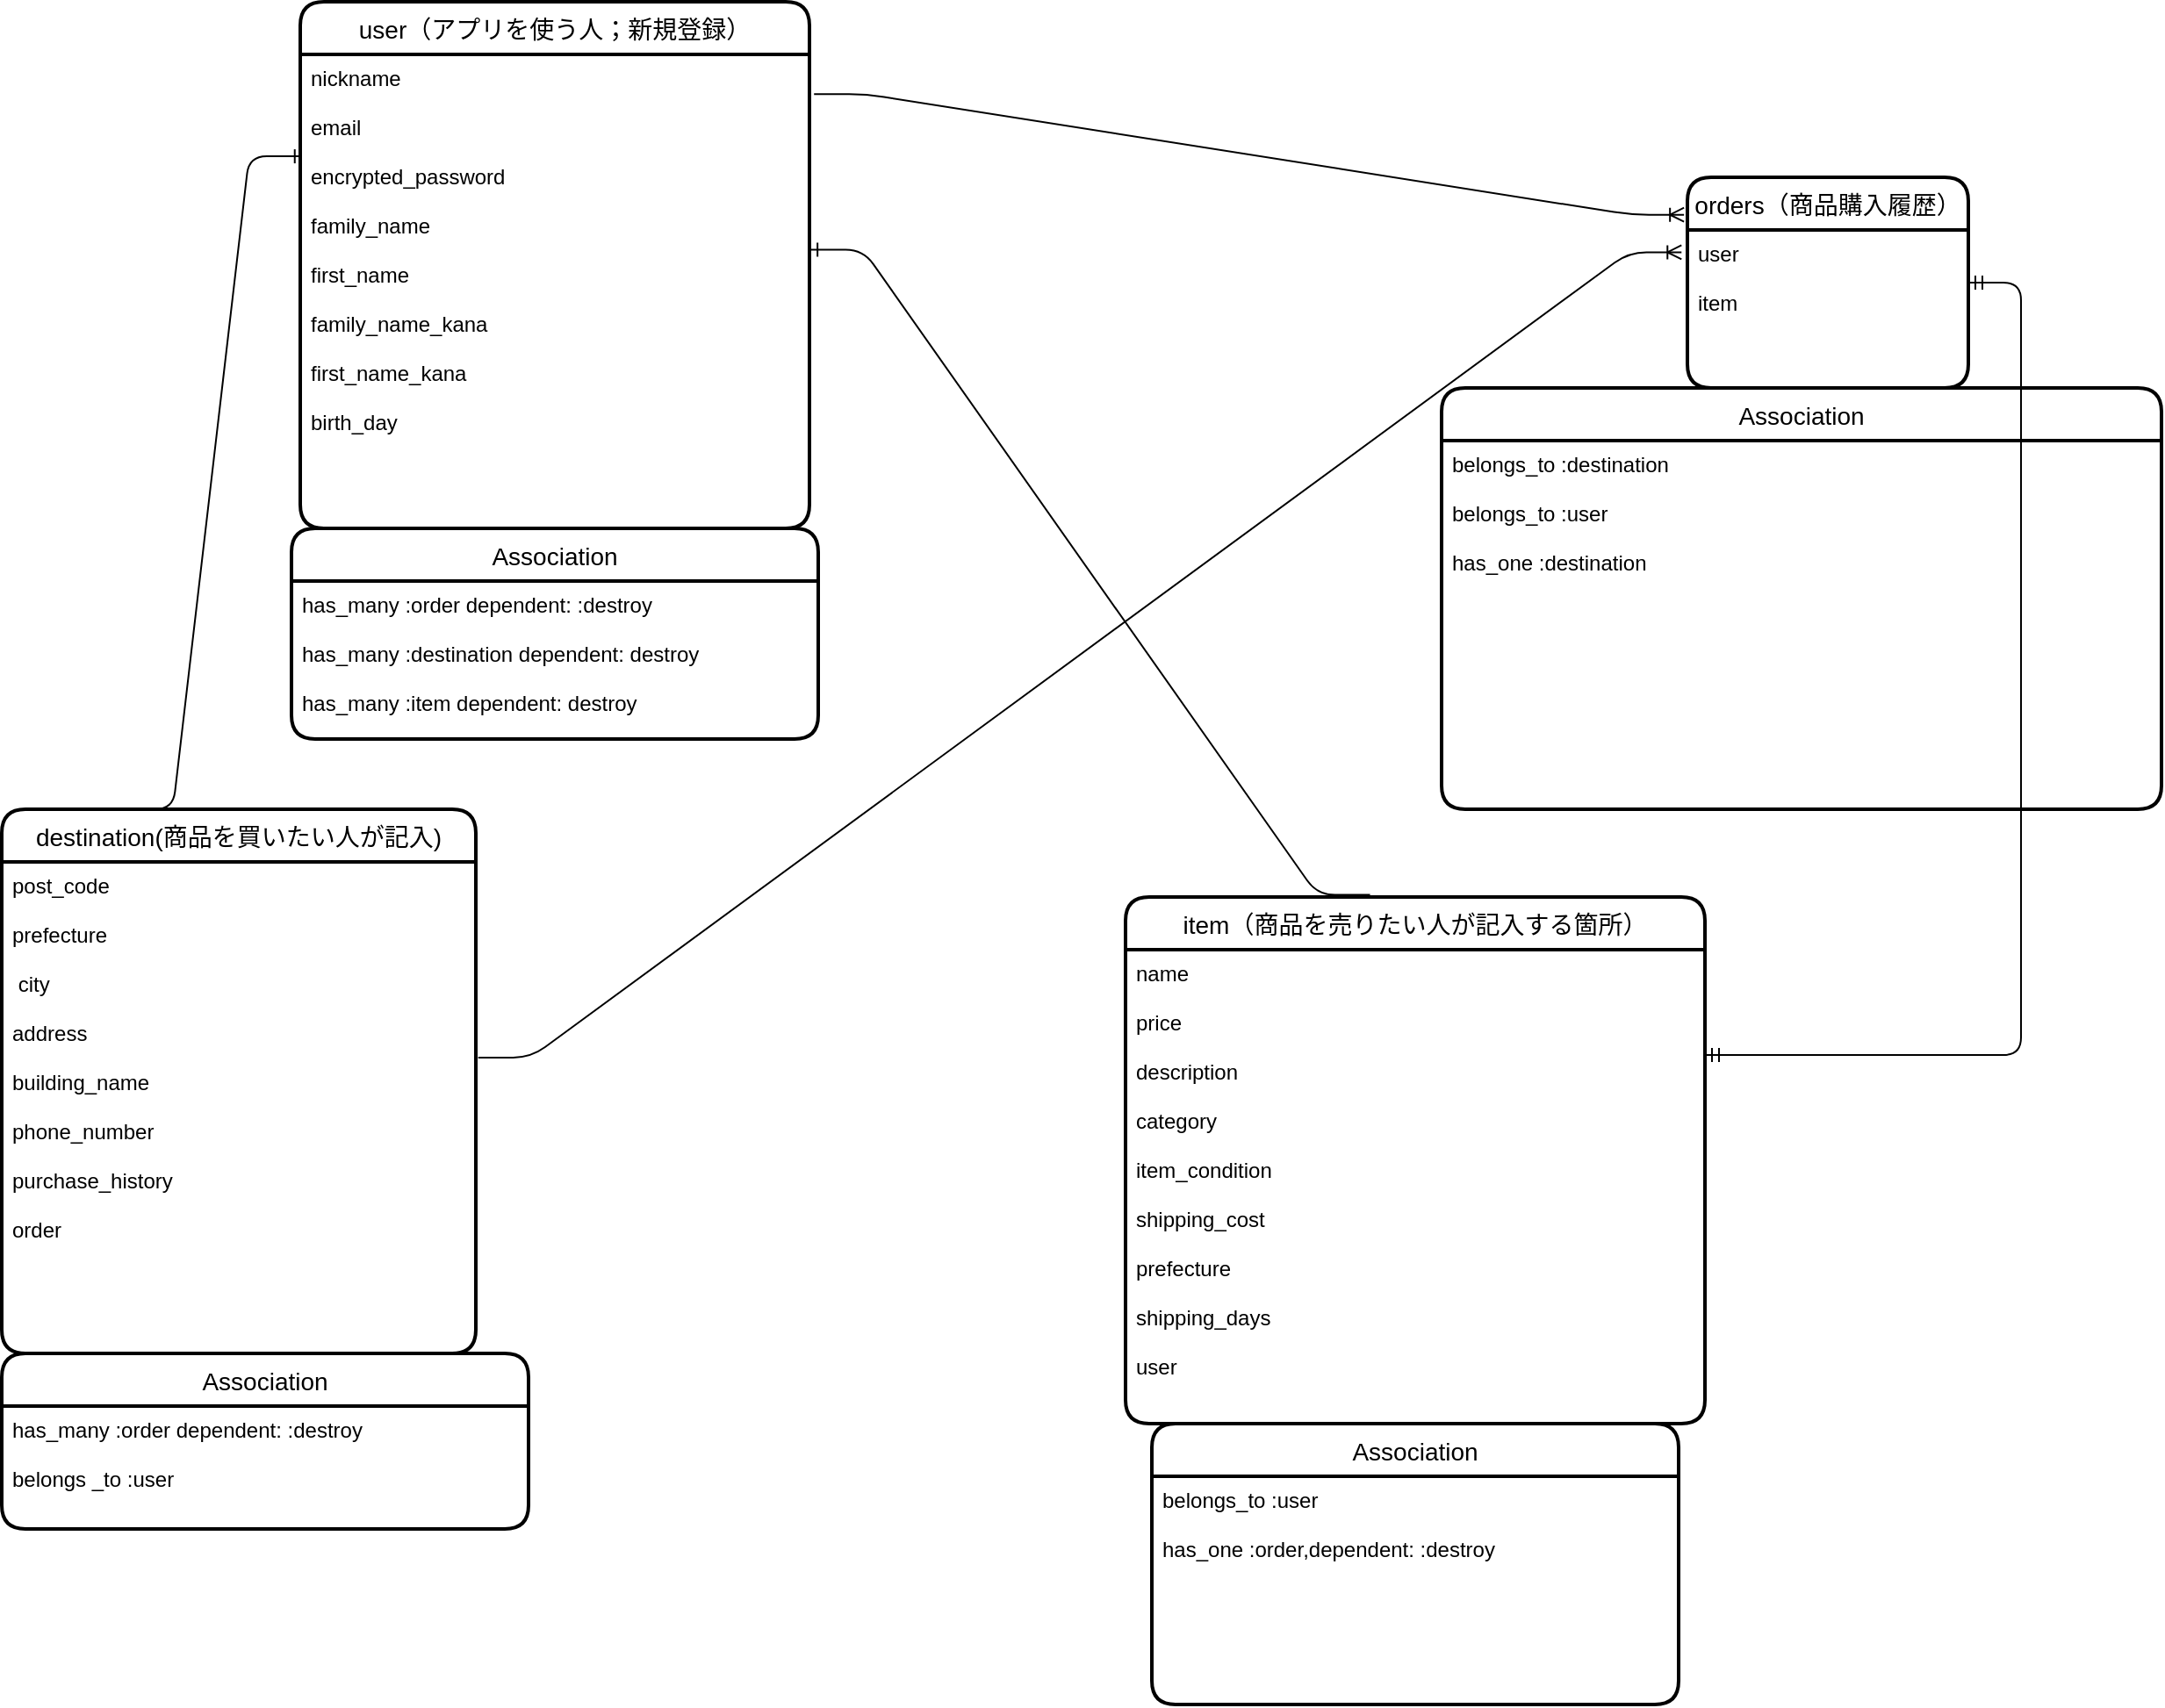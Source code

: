 <mxfile>
    <diagram id="RpeHlHaFE2gyfu1-urLa" name="ページ1">
        <mxGraphModel dx="1470" dy="2162" grid="1" gridSize="10" guides="1" tooltips="1" connect="1" arrows="1" fold="1" page="1" pageScale="1" pageWidth="827" pageHeight="1169" math="0" shadow="0">
            <root>
                <mxCell id="0"/>
                <mxCell id="1" parent="0"/>
                <mxCell id="43" value="orders（商品購入履歴）" style="swimlane;childLayout=stackLayout;horizontal=1;startSize=30;horizontalStack=0;rounded=1;fontSize=14;fontStyle=0;strokeWidth=2;resizeParent=0;resizeLast=1;shadow=0;dashed=0;align=center;" parent="1" vertex="1">
                    <mxGeometry x="390" y="-620" width="160" height="120" as="geometry"/>
                </mxCell>
                <mxCell id="44" value="user&#10;&#10;item" style="align=left;strokeColor=none;fillColor=none;spacingLeft=4;fontSize=12;verticalAlign=top;resizable=0;rotatable=0;part=1;" parent="43" vertex="1">
                    <mxGeometry y="30" width="160" height="90" as="geometry"/>
                </mxCell>
                <mxCell id="55" value="item（商品を売りたい人が記入する箇所）" style="swimlane;childLayout=stackLayout;horizontal=1;startSize=30;horizontalStack=0;rounded=1;fontSize=14;fontStyle=0;strokeWidth=2;resizeParent=0;resizeLast=1;shadow=0;dashed=0;align=center;" parent="1" vertex="1">
                    <mxGeometry x="70" y="-210" width="330" height="300" as="geometry"/>
                </mxCell>
                <mxCell id="56" value="name&#10;&#10;price&#10;&#10;description&#10;&#10;category           &#10;&#10;item_condition&#10;     &#10;shipping_cost&#10;&#10;prefecture&#10;&#10;shipping_days&#10; &#10;user               &#10;&#10;&#10;&#10;" style="align=left;strokeColor=none;fillColor=none;spacingLeft=4;fontSize=12;verticalAlign=top;resizable=0;rotatable=0;part=1;" parent="55" vertex="1">
                    <mxGeometry y="30" width="330" height="270" as="geometry"/>
                </mxCell>
                <mxCell id="57" value="destination(商品を買いたい人が記入)" style="swimlane;childLayout=stackLayout;horizontal=1;startSize=30;horizontalStack=0;rounded=1;fontSize=14;fontStyle=0;strokeWidth=2;resizeParent=0;resizeLast=1;shadow=0;dashed=0;align=center;" parent="1" vertex="1">
                    <mxGeometry x="-570" y="-260" width="270" height="310" as="geometry"/>
                </mxCell>
                <mxCell id="58" value="post_code&#10;&#10;prefecture&#10;&#10; city  &#10;&#10;address &#10;          &#10;building_name&#10;      &#10;phone_number&#10;      &#10;purchase_history&#10;&#10;order&#10;&#10;&#10;&#10;&#10;" style="align=left;strokeColor=none;fillColor=none;spacingLeft=4;fontSize=12;verticalAlign=top;resizable=0;rotatable=0;part=1;" parent="57" vertex="1">
                    <mxGeometry y="30" width="270" height="280" as="geometry"/>
                </mxCell>
                <mxCell id="59" value="user（アプリを使う人；新規登録）" style="swimlane;childLayout=stackLayout;horizontal=1;startSize=30;horizontalStack=0;rounded=1;fontSize=14;fontStyle=0;strokeWidth=2;resizeParent=0;resizeLast=1;shadow=0;dashed=0;align=center;" parent="1" vertex="1">
                    <mxGeometry x="-400" y="-720" width="290" height="300" as="geometry"/>
                </mxCell>
                <mxCell id="60" value="nickname&#10;&#10;email&#10;&#10;encrypted_password&#10;&#10;family_name&#10;&#10;first_name&#10;&#10;family_name_kana&#10;&#10;first_name_kana&#10;&#10;birth_day&#10;&#10;" style="align=left;strokeColor=none;fillColor=none;spacingLeft=4;fontSize=12;verticalAlign=top;resizable=0;rotatable=0;part=1;" parent="59" vertex="1">
                    <mxGeometry y="30" width="290" height="270" as="geometry"/>
                </mxCell>
                <mxCell id="137" value="Association" style="swimlane;childLayout=stackLayout;horizontal=1;startSize=30;horizontalStack=0;rounded=1;fontSize=14;fontStyle=0;strokeWidth=2;resizeParent=0;resizeLast=1;shadow=0;dashed=0;align=center;" parent="1" vertex="1">
                    <mxGeometry x="-405" y="-420" width="300" height="120" as="geometry"/>
                </mxCell>
                <mxCell id="138" value="has_many :order dependent: :destroy&#10;&#10;has_many :destination dependent: destroy&#10;&#10;has_many :item dependent: destroy" style="align=left;strokeColor=none;fillColor=none;spacingLeft=4;fontSize=12;verticalAlign=top;resizable=0;rotatable=0;part=1;" parent="137" vertex="1">
                    <mxGeometry y="30" width="300" height="90" as="geometry"/>
                </mxCell>
                <mxCell id="141" value="Association" style="swimlane;childLayout=stackLayout;horizontal=1;startSize=30;horizontalStack=0;rounded=1;fontSize=14;fontStyle=0;strokeWidth=2;resizeParent=0;resizeLast=1;shadow=0;dashed=0;align=center;" parent="1" vertex="1">
                    <mxGeometry x="250" y="-500" width="410" height="240" as="geometry"/>
                </mxCell>
                <mxCell id="142" value="belongs_to :destination&#10;&#10;belongs_to :user&#10;&#10;has_one :destination&#10;" style="align=left;strokeColor=none;fillColor=none;spacingLeft=4;fontSize=12;verticalAlign=top;resizable=0;rotatable=0;part=1;" parent="141" vertex="1">
                    <mxGeometry y="30" width="410" height="210" as="geometry"/>
                </mxCell>
                <mxCell id="144" value="Association" style="swimlane;childLayout=stackLayout;horizontal=1;startSize=30;horizontalStack=0;rounded=1;fontSize=14;fontStyle=0;strokeWidth=2;resizeParent=0;resizeLast=1;shadow=0;dashed=0;align=center;" parent="1" vertex="1">
                    <mxGeometry x="85" y="90" width="300" height="160" as="geometry"/>
                </mxCell>
                <mxCell id="145" value="belongs_to :user &#10;&#10;has_one :order,dependent: :destroy" style="align=left;strokeColor=none;fillColor=none;spacingLeft=4;fontSize=12;verticalAlign=top;resizable=0;rotatable=0;part=1;" parent="144" vertex="1">
                    <mxGeometry y="30" width="300" height="130" as="geometry"/>
                </mxCell>
                <mxCell id="156" value="" style="edgeStyle=entityRelationEdgeStyle;fontSize=12;html=1;endArrow=ERoneToMany;exitX=1.009;exitY=0.084;exitDx=0;exitDy=0;exitPerimeter=0;entryX=-0.012;entryY=0.178;entryDx=0;entryDy=0;entryPerimeter=0;" edge="1" parent="1" source="60" target="43">
                    <mxGeometry width="100" height="100" relative="1" as="geometry">
                        <mxPoint x="60" y="-510" as="sourcePoint"/>
                        <mxPoint x="160" y="-610" as="targetPoint"/>
                    </mxGeometry>
                </mxCell>
                <mxCell id="162" value="" style="edgeStyle=entityRelationEdgeStyle;fontSize=12;html=1;endArrow=ERone;endFill=1;exitX=0.422;exitY=-0.004;exitDx=0;exitDy=0;exitPerimeter=0;entryX=1.002;entryY=0.412;entryDx=0;entryDy=0;entryPerimeter=0;" edge="1" parent="1" source="55" target="60">
                    <mxGeometry width="100" height="100" relative="1" as="geometry">
                        <mxPoint x="160" y="-250" as="sourcePoint"/>
                        <mxPoint x="260" y="-350" as="targetPoint"/>
                    </mxGeometry>
                </mxCell>
                <mxCell id="163" value="" style="edgeStyle=entityRelationEdgeStyle;fontSize=12;html=1;endArrow=ERmandOne;startArrow=ERmandOne;" edge="1" parent="1" target="43">
                    <mxGeometry width="100" height="100" relative="1" as="geometry">
                        <mxPoint x="400" y="-120" as="sourcePoint"/>
                        <mxPoint x="500" y="-220" as="targetPoint"/>
                    </mxGeometry>
                </mxCell>
                <mxCell id="166" value="" style="edgeStyle=entityRelationEdgeStyle;fontSize=12;html=1;endArrow=ERoneToMany;exitX=1.005;exitY=0.398;exitDx=0;exitDy=0;exitPerimeter=0;entryX=-0.021;entryY=0.141;entryDx=0;entryDy=0;entryPerimeter=0;" edge="1" parent="1" source="58" target="44">
                    <mxGeometry width="100" height="100" relative="1" as="geometry">
                        <mxPoint x="-30" y="-130" as="sourcePoint"/>
                        <mxPoint x="70" y="-230" as="targetPoint"/>
                    </mxGeometry>
                </mxCell>
                <mxCell id="169" value="Association" style="swimlane;childLayout=stackLayout;horizontal=1;startSize=30;horizontalStack=0;rounded=1;fontSize=14;fontStyle=0;strokeWidth=2;resizeParent=0;resizeLast=1;shadow=0;dashed=0;align=center;" vertex="1" parent="1">
                    <mxGeometry x="-570" y="50" width="300" height="100" as="geometry"/>
                </mxCell>
                <mxCell id="170" value="has_many :order dependent: :destroy&#10;&#10;belongs _to :user" style="align=left;strokeColor=none;fillColor=none;spacingLeft=4;fontSize=12;verticalAlign=top;resizable=0;rotatable=0;part=1;" vertex="1" parent="169">
                    <mxGeometry y="30" width="300" height="70" as="geometry"/>
                </mxCell>
                <mxCell id="171" value="" style="edgeStyle=entityRelationEdgeStyle;fontSize=12;html=1;endArrow=ERone;endFill=1;entryX=0.003;entryY=0.215;entryDx=0;entryDy=0;entryPerimeter=0;exitX=0.25;exitY=0;exitDx=0;exitDy=0;" edge="1" parent="1" source="57" target="60">
                    <mxGeometry width="100" height="100" relative="1" as="geometry">
                        <mxPoint x="-510" y="-280" as="sourcePoint"/>
                        <mxPoint x="-898.68" y="-837.56" as="targetPoint"/>
                    </mxGeometry>
                </mxCell>
            </root>
        </mxGraphModel>
    </diagram>
</mxfile>